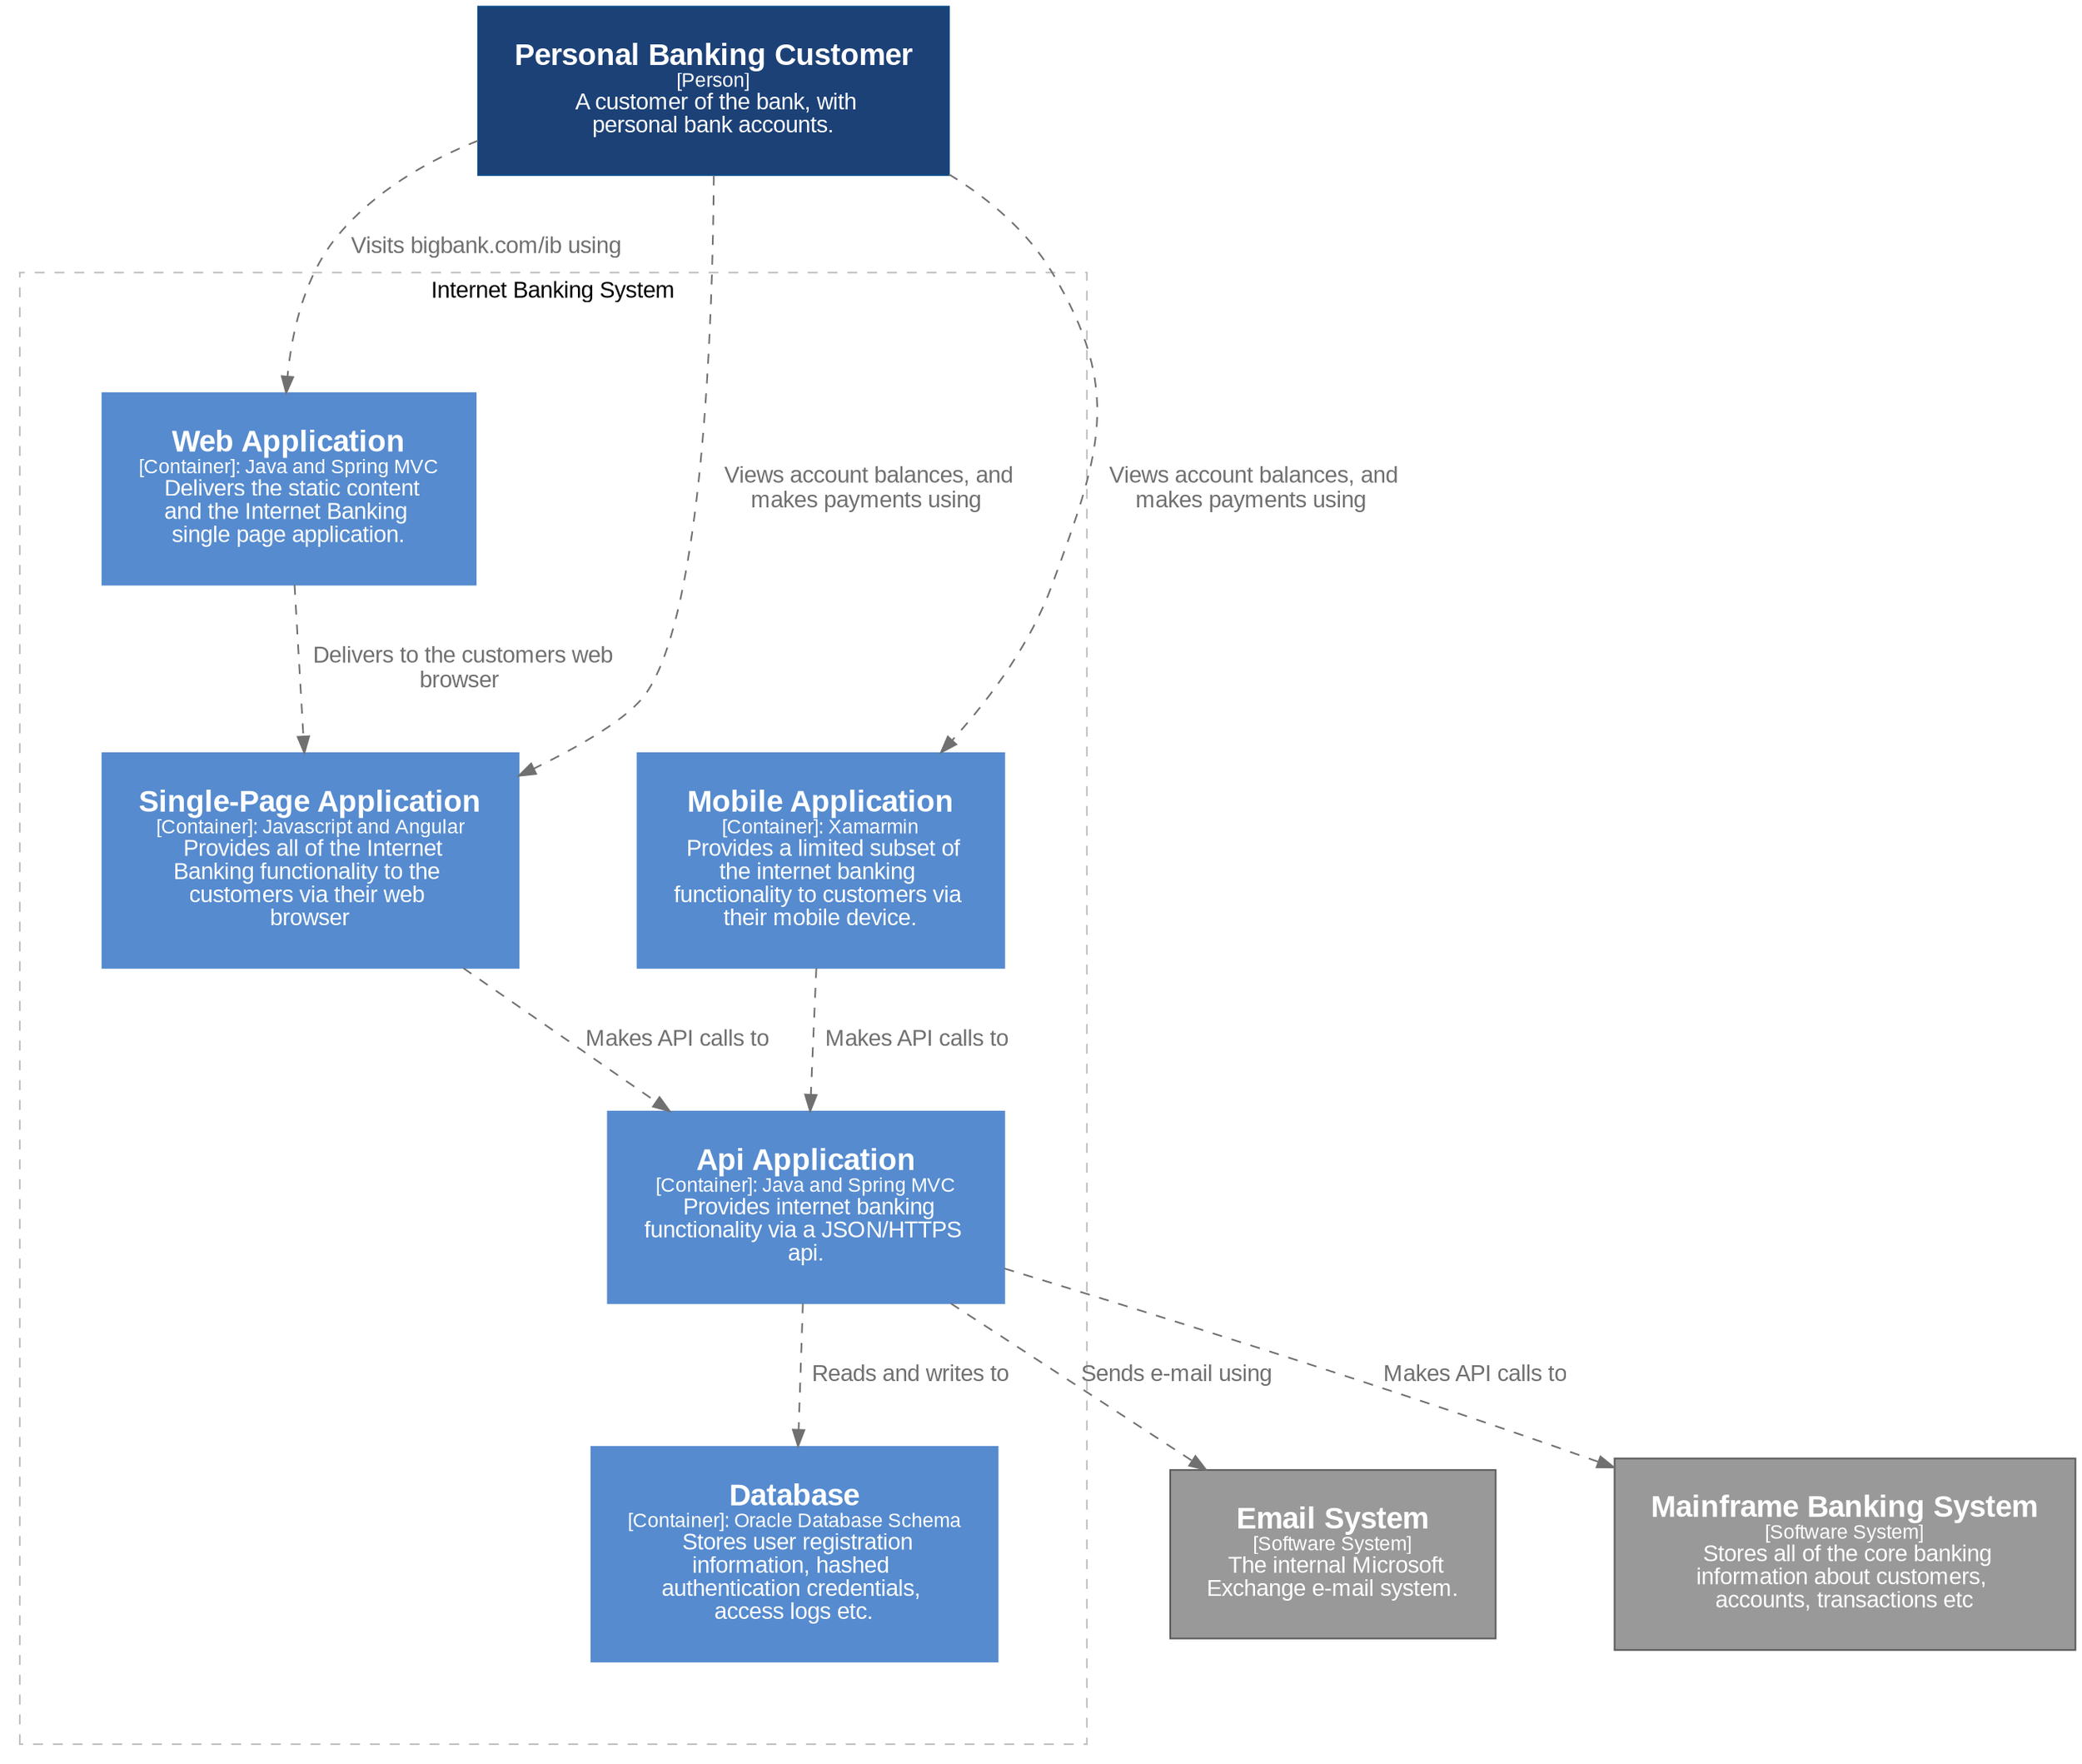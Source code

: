 digraph {
    compound=true
    graph [fontname="Arial", rankdir=TB, ranksep=1.0, nodesep=1.0]
    node [fontname="Arial", shape=box, margin="0.3,0.3"]
    edge [fontname="Arial"]

    subgraph cluster_internetBankingSystem {
        label = "Internet Banking System"
        style = "dashed"
        color = "grey"
        margin="50,50"
        
        webApp [
        id="webApp",
        shape="rect",
        label=<<font point-size="18"><b>Web Application</b></font><br /><font point-size="12">[Container]: Java and Spring MVC</font><br /><font point-size="14">  Delivers the static content <br />and the Internet Banking <br />single page application.</font>>,
        style="filled",
        color="#568BCF",
        fillcolor="#568BCF",
        fontcolor="#ffffff"
    ]
singlePageApp [
        id="singlePageApp",
        shape="rect",
        label=<<font point-size="18"><b>Single-Page Application</b></font><br /><font point-size="12">[Container]: Javascript and Angular</font><br /><font point-size="14">  Provides all of the Internet <br />Banking functionality to the <br />customers via their web <br />browser</font>>,
        style="filled",
        color="#568BCF",
        fillcolor="#568BCF",
        fontcolor="#ffffff"
    ]
apiApp [
        id="apiApp",
        shape="rect",
        label=<<font point-size="18"><b>Api Application</b></font><br /><font point-size="12">[Container]: Java and Spring MVC</font><br /><font point-size="14">  Provides internet banking <br />functionality via a JSON/HTTPS <br />api.</font>>,
        style="filled",
        color="#568BCF",
        fillcolor="#568BCF",
        fontcolor="#ffffff"
    ]
mobileApp [
        id="mobileApp",
        shape="rect",
        label=<<font point-size="18"><b>Mobile Application</b></font><br /><font point-size="12">[Container]: Xamarmin</font><br /><font point-size="14">  Provides a limited subset of <br />the internet banking <br />functionality to customers via <br />their mobile device.</font>>,
        style="filled",
        color="#568BCF",
        fillcolor="#568BCF",
        fontcolor="#ffffff"
    ]
database [
        id="database",
        shape="rect",
        label=<<font point-size="18"><b>Database</b></font><br /><font point-size="12">[Container]: Oracle Database Schema</font><br /><font point-size="14">  Stores user registration <br />information, hashed <br />authentication credentials, <br />access logs etc.</font>>,
        style="filled",
        color="#568BCF",
        fillcolor="#568BCF",
        fontcolor="#ffffff"
    ]
        
    }

customer [
        id="customer",
        shape="rect",
        label=<<font point-size="18"><b>Personal Banking Customer</b></font><br /><font point-size="12">[Person]</font><br /><font point-size="14">  A customer of the bank, with <br />personal bank accounts.</font>>,
        style="filled",
        color="#0b4884",
        fillcolor="#1C4177",
        fontcolor="#ffffff"
    ]
emailSystem [
        id="emailSystem",
        shape="rect",
        label=<<font point-size="18"><b>Email System</b></font><br /><font point-size="12">[Software System]</font><br /><font point-size="14">  The internal Microsoft <br />Exchange e-mail system.</font>>,
        style="filled",
        color="#5a5a5a",
        fillcolor="#999999",
        fontcolor="#ffffff"
    ]
mainframeBankingSystem [
        id="mainframeBankingSystem",
        shape="rect",
        label=<<font point-size="18"><b>Mainframe Banking System</b></font><br /><font point-size="12">[Software System]</font><br /><font point-size="14">  Stores all of the core banking <br />information about customers, <br />accounts, transactions etc</font>>,
        style="filled",
        color="#5a5a5a",
        fillcolor="#999999",
        fontcolor="#ffffff"
    ]
customer -> webApp [ id="100003", label=<<font point-size="14">  Visits bigbank.com/ib using</font>>, style="dashed", color="#707070", fontcolor="#707070" ]
webApp -> singlePageApp [ id="100004", label=<<font point-size="14">  Delivers to the customers web <br />browser</font>>, style="dashed", color="#707070", fontcolor="#707070" ]
customer -> singlePageApp [ id="100005", label=<<font point-size="14">  Views account balances, and <br />makes payments using</font>>, style="dashed", color="#707070", fontcolor="#707070" ]
singlePageApp -> apiApp [ id="100006", label=<<font point-size="14">  Makes API calls to</font>>, style="dashed", color="#707070", fontcolor="#707070" ]
customer -> mobileApp [ id="100007", label=<<font point-size="14">  Views account balances, and <br />makes payments using</font>>, style="dashed", color="#707070", fontcolor="#707070" ]
mobileApp -> apiApp [ id="100008", label=<<font point-size="14">  Makes API calls to</font>>, style="dashed", color="#707070", fontcolor="#707070" ]
apiApp -> database [ id="100009", label=<<font point-size="14">  Reads and writes to</font>>, style="dashed", color="#707070", fontcolor="#707070" ]
apiApp -> emailSystem [ id="100010", label=<<font point-size="14">  Sends e-mail using</font>>, style="dashed", color="#707070", fontcolor="#707070" ]
apiApp -> mainframeBankingSystem [ id="100011", label=<<font point-size="14">  Makes API calls to</font>>, style="dashed", color="#707070", fontcolor="#707070" ]
     
}